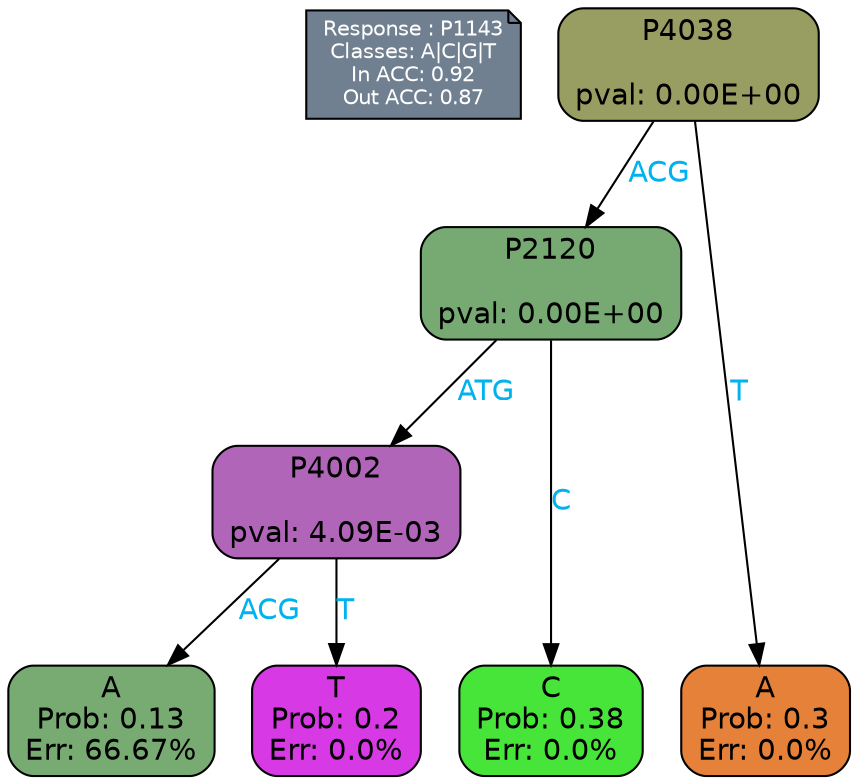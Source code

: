 digraph Tree {
node [shape=box, style="filled, rounded", color="black", fontname=helvetica] ;
graph [ranksep=equally, splines=polylines, bgcolor=transparent, dpi=600] ;
edge [fontname=helvetica] ;
LEGEND [label="Response : P1143
Classes: A|C|G|T
In ACC: 0.92
Out ACC: 0.87
",shape=note,align=left,style=filled,fillcolor="slategray",fontcolor="white",fontsize=10];1 [label="P4038

pval: 0.00E+00", fillcolor="#989e62"] ;
2 [label="P2120

pval: 0.00E+00", fillcolor="#77aa73"] ;
3 [label="P4002

pval: 4.09E-03", fillcolor="#b165b8"] ;
4 [label="A
Prob: 0.13
Err: 66.67%", fillcolor="#77ab72"] ;
5 [label="T
Prob: 0.2
Err: 0.0%", fillcolor="#d739e5"] ;
6 [label="C
Prob: 0.38
Err: 0.0%", fillcolor="#47e539"] ;
7 [label="A
Prob: 0.3
Err: 0.0%", fillcolor="#e58139"] ;
1 -> 2 [label="ACG",fontcolor=deepskyblue2] ;
1 -> 7 [label="T",fontcolor=deepskyblue2] ;
2 -> 3 [label="ATG",fontcolor=deepskyblue2] ;
2 -> 6 [label="C",fontcolor=deepskyblue2] ;
3 -> 4 [label="ACG",fontcolor=deepskyblue2] ;
3 -> 5 [label="T",fontcolor=deepskyblue2] ;
{rank = same; 4;5;6;7;}{rank = same; LEGEND;1;}}